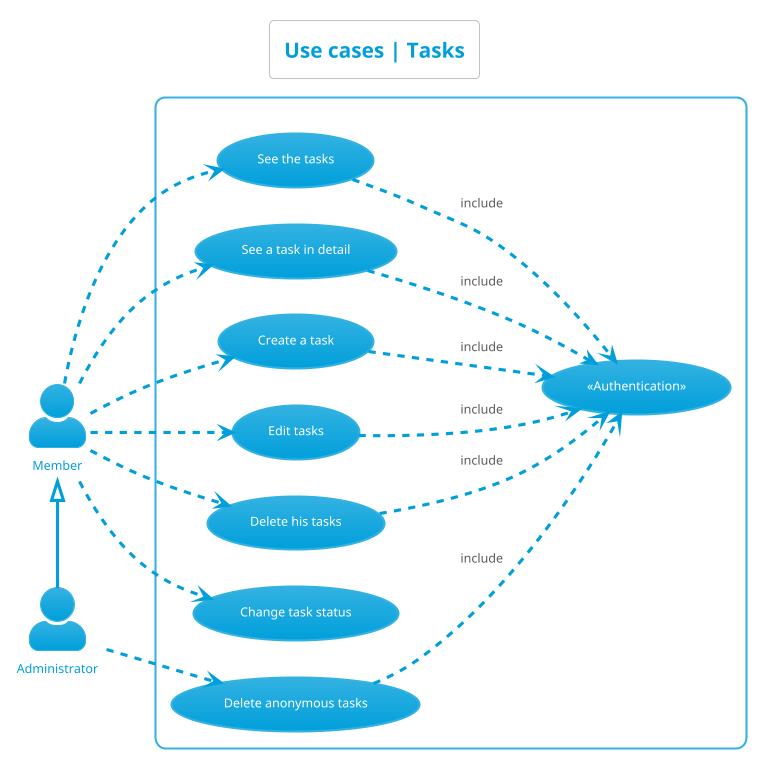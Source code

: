 @startuml use_cases__tasks
left to right direction
skinparam actorStyle Awesome
!theme bluegray
skinparam backgroundcolor White
title Use cases | Tasks


actor "Member" as Member
actor "Administrator" as Administrator
Member <|- Administrator


rectangle {
    "«Authentication»" as (Authentification)

    "See the tasks" as (SeeTasks)
    "See a task in detail" as (SeeTaskDetails)

    "Create a task" as (CreateTask)
    "Edit tasks" as (EditTasks)
    "Delete his tasks" as (DeleteTasks)
    "Change task status" as (ChangeTaskStatus)

    "Delete anonymous tasks" as (DeleteAnonymousTasks)
}


:Member: -.> (SeeTasks)
:Member: -.> (SeeTaskDetails)
:Member: -.> (CreateTask)
:Member: -.> (EditTasks)
:Member: -.> (DeleteTasks)
:Member: -.> (ChangeTaskStatus)
:Administrator: -.> (DeleteAnonymousTasks)
(SeeTasks) -.> (Authentification) : include
(SeeTaskDetails) -.> (Authentification) : include
(CreateTask) -.> (Authentification) : include
(EditTasks) -.> (Authentification) : include
(DeleteTasks) -.> (Authentification) : include
(DeleteAnonymousTasks) -.> (Authentification) : include
@enduml
